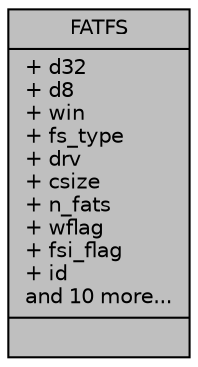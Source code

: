 digraph "FATFS"
{
  edge [fontname="Helvetica",fontsize="10",labelfontname="Helvetica",labelfontsize="10"];
  node [fontname="Helvetica",fontsize="10",shape=record];
  Node1 [label="{FATFS\n|+ d32\l+ d8\l+ win\l+ fs_type\l+ drv\l+ csize\l+ n_fats\l+ wflag\l+ fsi_flag\l+ id\land 10 more...\l|}",height=0.2,width=0.4,color="black", fillcolor="grey75", style="filled", fontcolor="black"];
}
